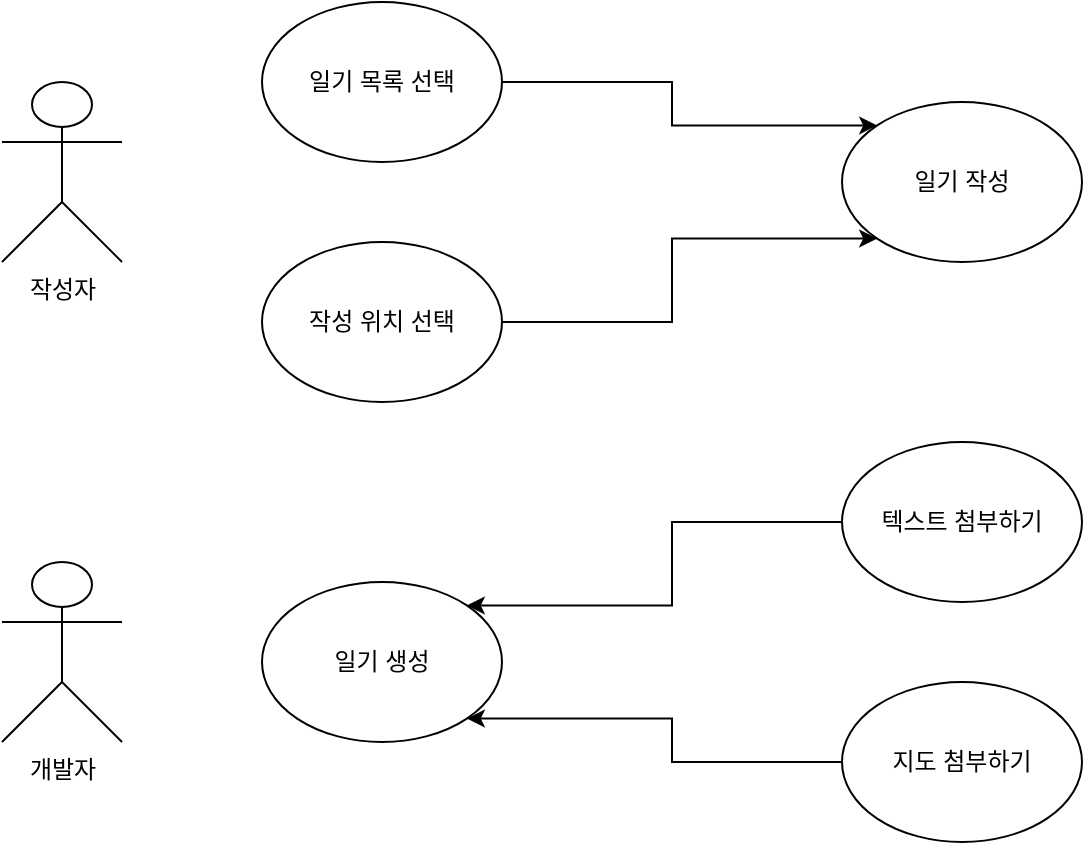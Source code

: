<mxfile version="18.0.2" type="github">
  <diagram id="omYFa3JbCpnDUuPpHqc-" name="Page-1">
    <mxGraphModel dx="1038" dy="579" grid="1" gridSize="10" guides="1" tooltips="1" connect="1" arrows="1" fold="1" page="1" pageScale="1" pageWidth="827" pageHeight="1169" math="0" shadow="0">
      <root>
        <mxCell id="0" />
        <mxCell id="1" parent="0" />
        <mxCell id="M0i-RRYCZDcZrJxs6ZAG-24" style="edgeStyle=orthogonalEdgeStyle;rounded=0;orthogonalLoop=1;jettySize=auto;html=1;entryX=0;entryY=0;entryDx=0;entryDy=0;" edge="1" parent="1" source="M0i-RRYCZDcZrJxs6ZAG-2" target="M0i-RRYCZDcZrJxs6ZAG-5">
          <mxGeometry relative="1" as="geometry" />
        </mxCell>
        <mxCell id="M0i-RRYCZDcZrJxs6ZAG-2" value="&lt;font style=&quot;vertical-align: inherit;&quot;&gt;&lt;font style=&quot;vertical-align: inherit;&quot;&gt;일기 목록 선택&lt;/font&gt;&lt;/font&gt;" style="ellipse;whiteSpace=wrap;html=1;" vertex="1" parent="1">
          <mxGeometry x="200" y="40" width="120" height="80" as="geometry" />
        </mxCell>
        <mxCell id="M0i-RRYCZDcZrJxs6ZAG-23" style="edgeStyle=orthogonalEdgeStyle;rounded=0;orthogonalLoop=1;jettySize=auto;html=1;exitX=1;exitY=0.5;exitDx=0;exitDy=0;entryX=0;entryY=1;entryDx=0;entryDy=0;" edge="1" parent="1" source="M0i-RRYCZDcZrJxs6ZAG-3" target="M0i-RRYCZDcZrJxs6ZAG-5">
          <mxGeometry relative="1" as="geometry" />
        </mxCell>
        <mxCell id="M0i-RRYCZDcZrJxs6ZAG-3" value="&lt;font style=&quot;vertical-align: inherit;&quot;&gt;&lt;font style=&quot;vertical-align: inherit;&quot;&gt;작성 위치 선택&lt;/font&gt;&lt;/font&gt;" style="ellipse;whiteSpace=wrap;html=1;" vertex="1" parent="1">
          <mxGeometry x="200" y="160" width="120" height="80" as="geometry" />
        </mxCell>
        <mxCell id="M0i-RRYCZDcZrJxs6ZAG-4" style="edgeStyle=orthogonalEdgeStyle;rounded=0;orthogonalLoop=1;jettySize=auto;html=1;" edge="1" parent="1">
          <mxGeometry relative="1" as="geometry">
            <mxPoint x="105" y="120" as="sourcePoint" />
            <mxPoint x="105" y="120" as="targetPoint" />
          </mxGeometry>
        </mxCell>
        <mxCell id="M0i-RRYCZDcZrJxs6ZAG-5" value="&lt;font style=&quot;vertical-align: inherit;&quot;&gt;&lt;font style=&quot;vertical-align: inherit;&quot;&gt;일기 작성&lt;/font&gt;&lt;/font&gt;" style="ellipse;whiteSpace=wrap;html=1;" vertex="1" parent="1">
          <mxGeometry x="490" y="90" width="120" height="80" as="geometry" />
        </mxCell>
        <mxCell id="M0i-RRYCZDcZrJxs6ZAG-10" value="일기 생성" style="ellipse;whiteSpace=wrap;html=1;" vertex="1" parent="1">
          <mxGeometry x="200" y="330" width="120" height="80" as="geometry" />
        </mxCell>
        <mxCell id="M0i-RRYCZDcZrJxs6ZAG-15" style="edgeStyle=orthogonalEdgeStyle;rounded=0;orthogonalLoop=1;jettySize=auto;html=1;exitX=0;exitY=0.5;exitDx=0;exitDy=0;entryX=1;entryY=0;entryDx=0;entryDy=0;" edge="1" parent="1" source="M0i-RRYCZDcZrJxs6ZAG-12" target="M0i-RRYCZDcZrJxs6ZAG-10">
          <mxGeometry relative="1" as="geometry" />
        </mxCell>
        <mxCell id="M0i-RRYCZDcZrJxs6ZAG-12" value="텍스트 첨부하기" style="ellipse;whiteSpace=wrap;html=1;" vertex="1" parent="1">
          <mxGeometry x="490" y="260" width="120" height="80" as="geometry" />
        </mxCell>
        <mxCell id="M0i-RRYCZDcZrJxs6ZAG-20" style="edgeStyle=orthogonalEdgeStyle;rounded=0;orthogonalLoop=1;jettySize=auto;html=1;exitX=0;exitY=0.5;exitDx=0;exitDy=0;entryX=1;entryY=1;entryDx=0;entryDy=0;" edge="1" parent="1" source="M0i-RRYCZDcZrJxs6ZAG-13" target="M0i-RRYCZDcZrJxs6ZAG-10">
          <mxGeometry relative="1" as="geometry" />
        </mxCell>
        <mxCell id="M0i-RRYCZDcZrJxs6ZAG-13" value="지도 첨부하기" style="ellipse;whiteSpace=wrap;html=1;" vertex="1" parent="1">
          <mxGeometry x="490" y="380" width="120" height="80" as="geometry" />
        </mxCell>
        <mxCell id="M0i-RRYCZDcZrJxs6ZAG-30" value="작성자" style="shape=umlActor;verticalLabelPosition=bottom;verticalAlign=top;html=1;outlineConnect=0;" vertex="1" parent="1">
          <mxGeometry x="70" y="80" width="60" height="90" as="geometry" />
        </mxCell>
        <mxCell id="M0i-RRYCZDcZrJxs6ZAG-33" value="개발자" style="shape=umlActor;verticalLabelPosition=bottom;verticalAlign=top;html=1;outlineConnect=0;" vertex="1" parent="1">
          <mxGeometry x="70" y="320" width="60" height="90" as="geometry" />
        </mxCell>
      </root>
    </mxGraphModel>
  </diagram>
</mxfile>
